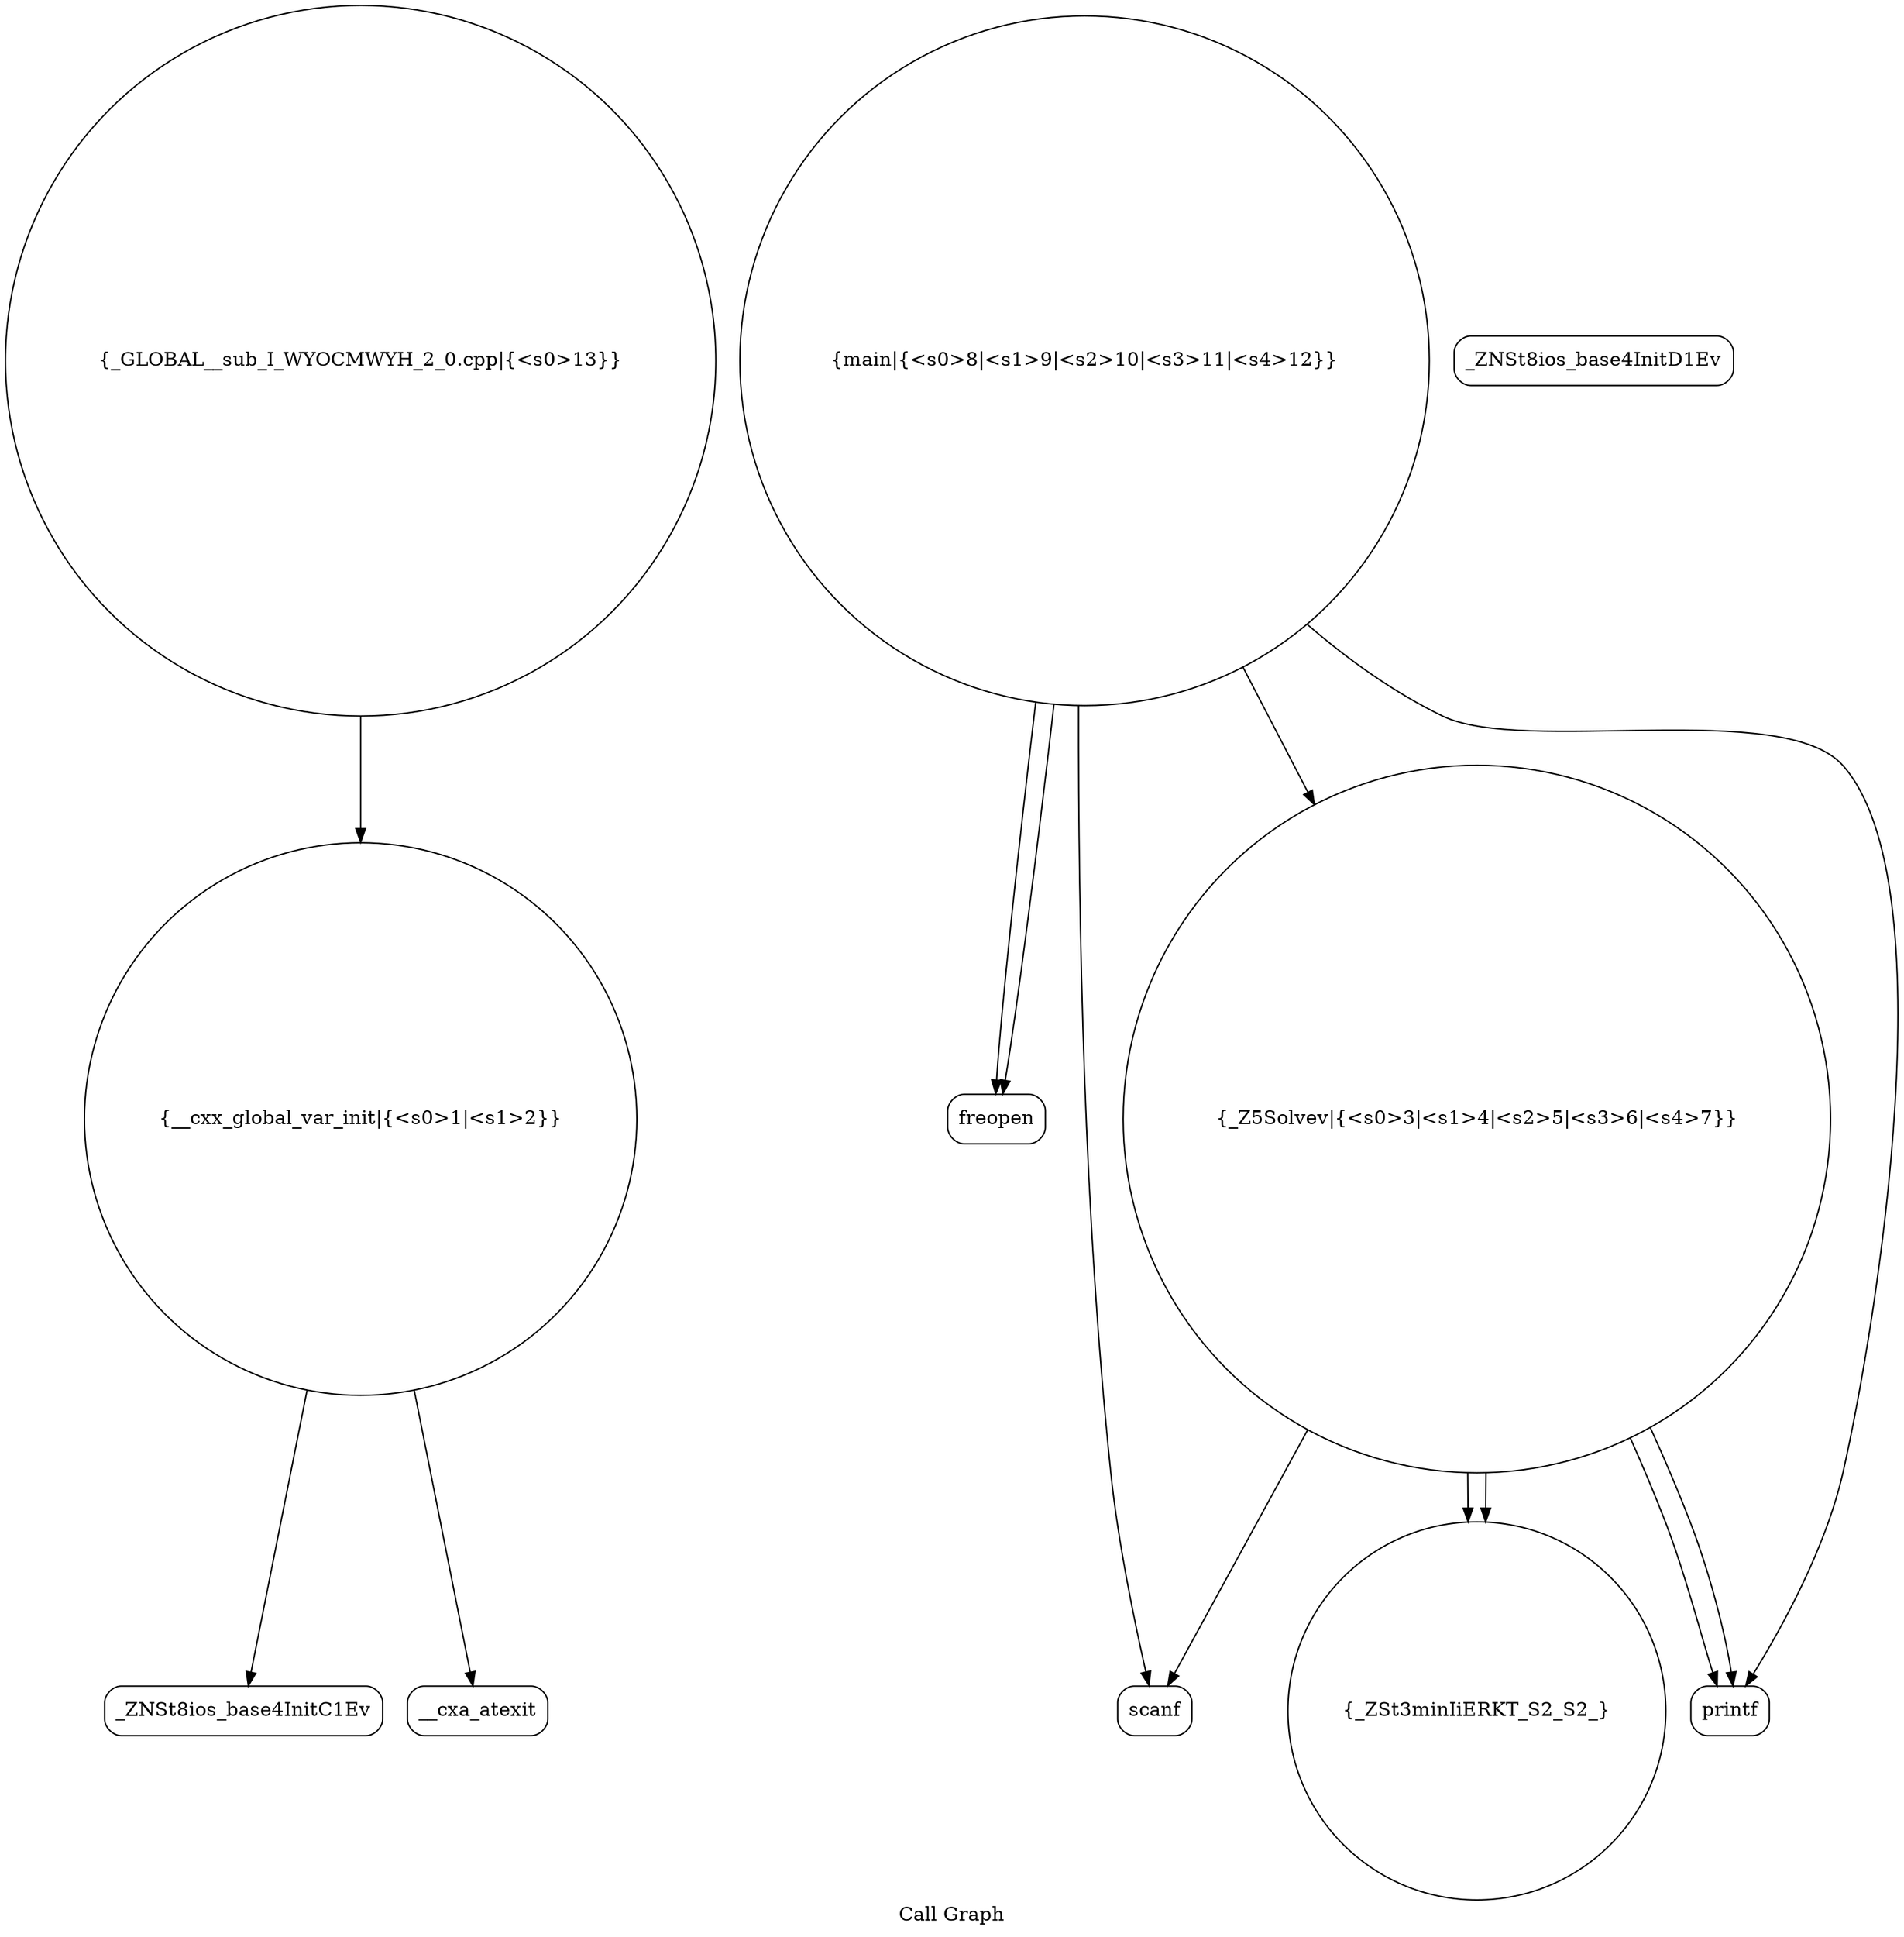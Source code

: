 digraph "Call Graph" {
	label="Call Graph";

	Node0x558496df6200 [shape=record,shape=circle,label="{__cxx_global_var_init|{<s0>1|<s1>2}}"];
	Node0x558496df6200:s0 -> Node0x558496df6690[color=black];
	Node0x558496df6200:s1 -> Node0x558496df6790[color=black];
	Node0x558496df6990 [shape=record,shape=circle,label="{_ZSt3minIiERKT_S2_S2_}"];
	Node0x558496df6710 [shape=record,shape=Mrecord,label="{_ZNSt8ios_base4InitD1Ev}"];
	Node0x558496df6a90 [shape=record,shape=Mrecord,label="{freopen}"];
	Node0x558496df6810 [shape=record,shape=circle,label="{_Z5Solvev|{<s0>3|<s1>4|<s2>5|<s3>6|<s4>7}}"];
	Node0x558496df6810:s0 -> Node0x558496df6890[color=black];
	Node0x558496df6810:s1 -> Node0x558496df6990[color=black];
	Node0x558496df6810:s2 -> Node0x558496df6910[color=black];
	Node0x558496df6810:s3 -> Node0x558496df6990[color=black];
	Node0x558496df6810:s4 -> Node0x558496df6910[color=black];
	Node0x558496df6910 [shape=record,shape=Mrecord,label="{printf}"];
	Node0x558496df6690 [shape=record,shape=Mrecord,label="{_ZNSt8ios_base4InitC1Ev}"];
	Node0x558496df6a10 [shape=record,shape=circle,label="{main|{<s0>8|<s1>9|<s2>10|<s3>11|<s4>12}}"];
	Node0x558496df6a10:s0 -> Node0x558496df6a90[color=black];
	Node0x558496df6a10:s1 -> Node0x558496df6a90[color=black];
	Node0x558496df6a10:s2 -> Node0x558496df6890[color=black];
	Node0x558496df6a10:s3 -> Node0x558496df6910[color=black];
	Node0x558496df6a10:s4 -> Node0x558496df6810[color=black];
	Node0x558496df6790 [shape=record,shape=Mrecord,label="{__cxa_atexit}"];
	Node0x558496df6b10 [shape=record,shape=circle,label="{_GLOBAL__sub_I_WYOCMWYH_2_0.cpp|{<s0>13}}"];
	Node0x558496df6b10:s0 -> Node0x558496df6200[color=black];
	Node0x558496df6890 [shape=record,shape=Mrecord,label="{scanf}"];
}
